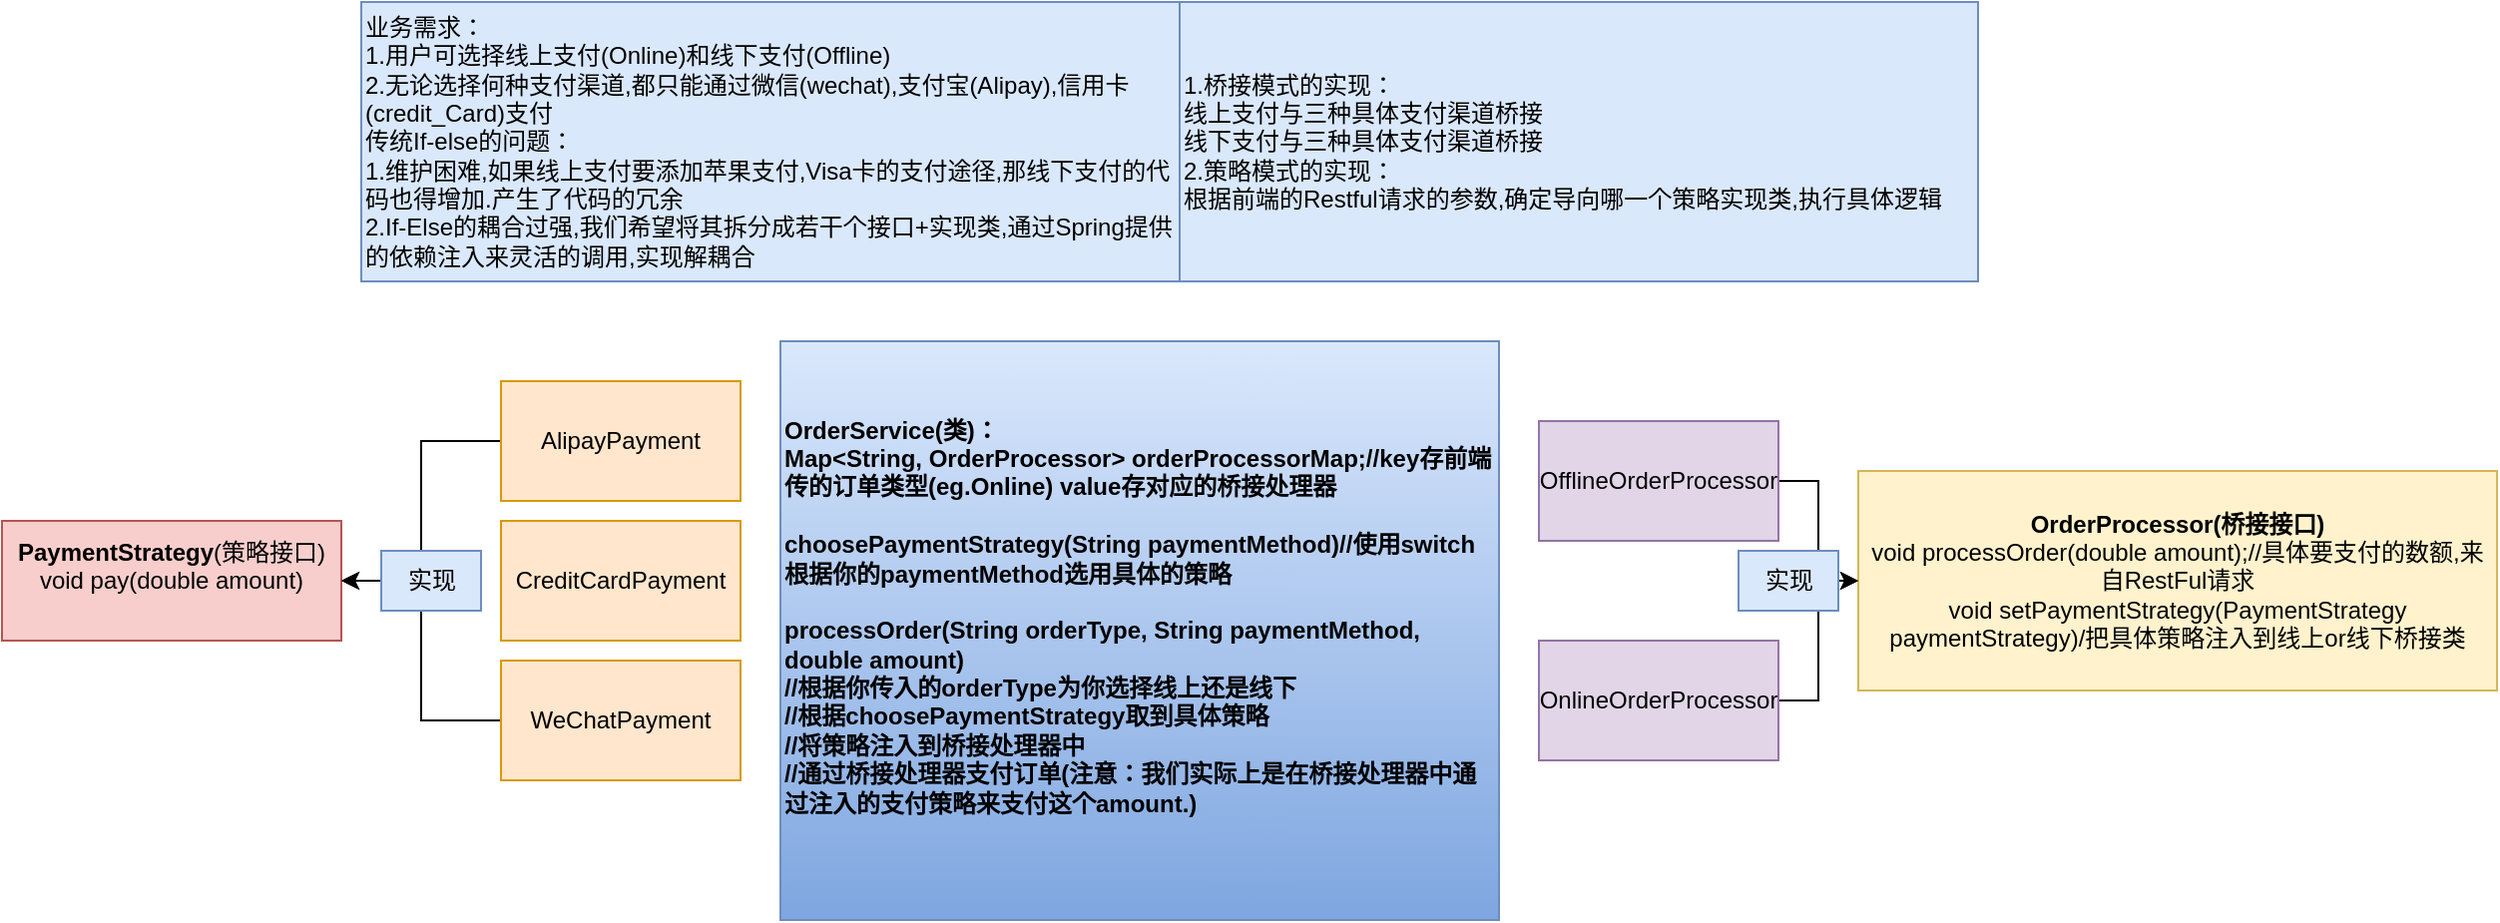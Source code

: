 <mxfile version="24.6.4" type="device">
  <diagram name="第 1 页" id="DHe4XS_Uou6jMMC9mmh6">
    <mxGraphModel dx="2978" dy="965" grid="1" gridSize="10" guides="1" tooltips="1" connect="1" arrows="1" fold="1" page="1" pageScale="1" pageWidth="827" pageHeight="1169" math="0" shadow="0">
      <root>
        <mxCell id="0" />
        <mxCell id="1" parent="0" />
        <mxCell id="81FnYb8p8mPg7W0-Cjsu-1" value="业务需求：&lt;div&gt;1.用户可选择线上支付(Online)和线下支付(Offline)&lt;/div&gt;&lt;div&gt;2.无论选择何种支付渠道,都只能通过微信(wechat),支付宝(Alipay),信用卡(credit_Card)支付&lt;/div&gt;&lt;div&gt;传统If-else的问题：&lt;/div&gt;&lt;div&gt;1.维护困难,如果线上支付要添加苹果支付,Visa卡的支付途径,那线下支付的代码也得增加.产生了代码的冗余&lt;/div&gt;&lt;div&gt;2.If-Else的耦合过强,我们希望将其拆分成若干个接口+实现类,通过Spring提供的依赖注入来灵活的调用,实现解耦合&lt;/div&gt;" style="whiteSpace=wrap;html=1;align=left;fillColor=#dae8fc;strokeColor=#6c8ebf;" vertex="1" parent="1">
          <mxGeometry x="-1150" width="410" height="140" as="geometry" />
        </mxCell>
        <mxCell id="81FnYb8p8mPg7W0-Cjsu-2" value="1.桥接模式的实现：&lt;div&gt;线上支付与三种具体支付渠道桥接&lt;/div&gt;&lt;div&gt;线下支付与三种具体支付渠道桥接&lt;/div&gt;&lt;div&gt;2.策略模式的实现：&lt;/div&gt;&lt;div&gt;根据前端的Restful请求的参数,确定导向哪一个策略实现类,执行具体逻辑&lt;/div&gt;" style="whiteSpace=wrap;html=1;fillColor=#dae8fc;strokeColor=#6c8ebf;align=left;" vertex="1" parent="1">
          <mxGeometry x="-740" width="400" height="140" as="geometry" />
        </mxCell>
        <mxCell id="81FnYb8p8mPg7W0-Cjsu-3" value="&lt;b&gt;PaymentStrategy&lt;/b&gt;(策略接口)&lt;div&gt;&lt;div&gt;void pay(double amount)&lt;/div&gt;&lt;div&gt;&lt;br&gt;&lt;/div&gt;&lt;/div&gt;" style="whiteSpace=wrap;html=1;fillColor=#f8cecc;strokeColor=#b85450;" vertex="1" parent="1">
          <mxGeometry x="-1330" y="260" width="170" height="60" as="geometry" />
        </mxCell>
        <mxCell id="81FnYb8p8mPg7W0-Cjsu-10" style="edgeStyle=orthogonalEdgeStyle;rounded=0;orthogonalLoop=1;jettySize=auto;html=1;entryX=1;entryY=0.5;entryDx=0;entryDy=0;" edge="1" parent="1" source="81FnYb8p8mPg7W0-Cjsu-4" target="81FnYb8p8mPg7W0-Cjsu-3">
          <mxGeometry relative="1" as="geometry" />
        </mxCell>
        <mxCell id="81FnYb8p8mPg7W0-Cjsu-4" value="AlipayPayment" style="whiteSpace=wrap;html=1;fillColor=#ffe6cc;strokeColor=#d79b00;" vertex="1" parent="1">
          <mxGeometry x="-1080" y="190" width="120" height="60" as="geometry" />
        </mxCell>
        <mxCell id="81FnYb8p8mPg7W0-Cjsu-12" style="edgeStyle=orthogonalEdgeStyle;rounded=0;orthogonalLoop=1;jettySize=auto;html=1;exitX=0;exitY=0.5;exitDx=0;exitDy=0;" edge="1" parent="1" source="81FnYb8p8mPg7W0-Cjsu-13">
          <mxGeometry relative="1" as="geometry">
            <mxPoint x="-1130" y="290" as="targetPoint" />
          </mxGeometry>
        </mxCell>
        <mxCell id="81FnYb8p8mPg7W0-Cjsu-5" value="CreditCardPayment" style="whiteSpace=wrap;html=1;fillColor=#ffe6cc;strokeColor=#d79b00;" vertex="1" parent="1">
          <mxGeometry x="-1080" y="260" width="120" height="60" as="geometry" />
        </mxCell>
        <mxCell id="81FnYb8p8mPg7W0-Cjsu-11" style="edgeStyle=orthogonalEdgeStyle;rounded=0;orthogonalLoop=1;jettySize=auto;html=1;exitX=0;exitY=0.5;exitDx=0;exitDy=0;entryX=1;entryY=0.5;entryDx=0;entryDy=0;" edge="1" parent="1" source="81FnYb8p8mPg7W0-Cjsu-6" target="81FnYb8p8mPg7W0-Cjsu-3">
          <mxGeometry relative="1" as="geometry" />
        </mxCell>
        <mxCell id="81FnYb8p8mPg7W0-Cjsu-6" value="WeChatPayment" style="whiteSpace=wrap;html=1;fillColor=#ffe6cc;strokeColor=#d79b00;" vertex="1" parent="1">
          <mxGeometry x="-1080" y="330" width="120" height="60" as="geometry" />
        </mxCell>
        <mxCell id="81FnYb8p8mPg7W0-Cjsu-13" value="实现" style="text;html=1;align=center;verticalAlign=middle;resizable=0;points=[];autosize=1;strokeColor=#6c8ebf;fillColor=#dae8fc;" vertex="1" parent="1">
          <mxGeometry x="-1140" y="275" width="50" height="30" as="geometry" />
        </mxCell>
        <mxCell id="81FnYb8p8mPg7W0-Cjsu-16" value="&lt;div&gt;&lt;b&gt;OrderProcessor(桥接接口)&lt;/b&gt;&lt;/div&gt;&lt;div&gt;void processOrder(double amount);//具体要支付的数额,来自RestFul请求&lt;/div&gt;&lt;div&gt;void setPaymentStrategy(PaymentStrategy paymentStrategy)/把具体策略注入到线上or线下桥接类&lt;/div&gt;" style="whiteSpace=wrap;html=1;fillColor=#fff2cc;strokeColor=#d6b656;" vertex="1" parent="1">
          <mxGeometry x="-400" y="235" width="320" height="110" as="geometry" />
        </mxCell>
        <mxCell id="81FnYb8p8mPg7W0-Cjsu-23" value="" style="edgeStyle=orthogonalEdgeStyle;rounded=0;orthogonalLoop=1;jettySize=auto;html=1;" edge="1" parent="1" source="81FnYb8p8mPg7W0-Cjsu-17" target="81FnYb8p8mPg7W0-Cjsu-16">
          <mxGeometry relative="1" as="geometry" />
        </mxCell>
        <mxCell id="81FnYb8p8mPg7W0-Cjsu-17" value="OfflineOrderProcessor" style="whiteSpace=wrap;html=1;fillColor=#e1d5e7;strokeColor=#9673a6;" vertex="1" parent="1">
          <mxGeometry x="-560" y="210" width="120" height="60" as="geometry" />
        </mxCell>
        <mxCell id="81FnYb8p8mPg7W0-Cjsu-24" value="" style="edgeStyle=orthogonalEdgeStyle;rounded=0;orthogonalLoop=1;jettySize=auto;html=1;" edge="1" parent="1" source="81FnYb8p8mPg7W0-Cjsu-20" target="81FnYb8p8mPg7W0-Cjsu-16">
          <mxGeometry relative="1" as="geometry" />
        </mxCell>
        <mxCell id="81FnYb8p8mPg7W0-Cjsu-20" value="OnlineOrderProcessor" style="whiteSpace=wrap;html=1;fillColor=#e1d5e7;strokeColor=#9673a6;" vertex="1" parent="1">
          <mxGeometry x="-560" y="320" width="120" height="60" as="geometry" />
        </mxCell>
        <mxCell id="81FnYb8p8mPg7W0-Cjsu-25" value="实现" style="text;html=1;align=center;verticalAlign=middle;resizable=0;points=[];autosize=1;strokeColor=#6c8ebf;fillColor=#dae8fc;" vertex="1" parent="1">
          <mxGeometry x="-460" y="275" width="50" height="30" as="geometry" />
        </mxCell>
        <mxCell id="81FnYb8p8mPg7W0-Cjsu-27" value="&lt;b&gt;OrderService(类)：&lt;/b&gt;&lt;div&gt;&lt;div style=&quot;&quot;&gt;&lt;b&gt;Map&amp;lt;String, OrderProcessor&amp;gt; orderProcessorMap;//key存前端传的订单类型(eg.Online) value存对应的桥接处理器&lt;/b&gt;&lt;/div&gt;&lt;div style=&quot;&quot;&gt;&lt;b&gt;&lt;br&gt;&lt;/b&gt;&lt;/div&gt;&lt;div style=&quot;&quot;&gt;&lt;b&gt;choosePaymentStrategy(String paymentMethod)//使用switch根据你的paymentMethod选用具体的策略&lt;/b&gt;&lt;/div&gt;&lt;div style=&quot;&quot;&gt;&lt;b&gt;&lt;br&gt;&lt;/b&gt;&lt;/div&gt;&lt;div style=&quot;&quot;&gt;&lt;b&gt;processOrder(String orderType, String paymentMethod, double amount)&lt;/b&gt;&lt;/div&gt;&lt;div style=&quot;&quot;&gt;&lt;b&gt;//根据你传入的orderType为你选择线上还是线下&amp;nbsp;&lt;/b&gt;&lt;/div&gt;&lt;div style=&quot;&quot;&gt;&lt;b&gt;//根据choosePaymentStrategy取到具体策略&lt;/b&gt;&lt;/div&gt;&lt;div style=&quot;&quot;&gt;&lt;b&gt;//将策略注入到桥接处理器中&lt;/b&gt;&lt;/div&gt;&lt;div style=&quot;&quot;&gt;&lt;b&gt;//通过桥接处理器支付订单(注意：我们实际上是在桥接处理器中通过注入的支付策略来支付这个amount.)&lt;/b&gt;&lt;/div&gt;&lt;div style=&quot;font-weight: bold;&quot;&gt;&lt;br&gt;&lt;/div&gt;&lt;/div&gt;" style="whiteSpace=wrap;html=1;fillColor=#dae8fc;strokeColor=#6c8ebf;gradientColor=#7ea6e0;align=left;" vertex="1" parent="1">
          <mxGeometry x="-940" y="170" width="360" height="290" as="geometry" />
        </mxCell>
      </root>
    </mxGraphModel>
  </diagram>
</mxfile>

